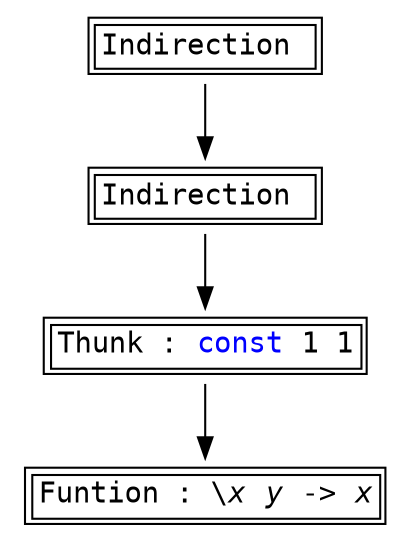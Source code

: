 digraph G {
node [ fontname=monospace, shape=plaintext ];
s0[label=<<TABLE ALIGN="LEFT"><TR><TD BALIGN="LEFT" ALIGN="LEFT">Funtion&nbsp;:&nbsp;\<I>x</I>&nbsp;<I>y</I>&nbsp;-&gt;&nbsp;<I>x</I><BR /></TD></TR></TABLE>>];
s0;
s1[label=<<TABLE ALIGN="LEFT"><TR><TD BALIGN="LEFT" ALIGN="LEFT">Indirection&nbsp;<BR /></TD></TR></TABLE>>];
s1 -> s2;
s2[label=<<TABLE ALIGN="LEFT"><TR><TD BALIGN="LEFT" ALIGN="LEFT">Indirection&nbsp;<BR /></TD></TR></TABLE>>];
s2 -> s3;
s3[label=<<TABLE ALIGN="LEFT"><TR><TD BALIGN="LEFT" ALIGN="LEFT">Thunk&nbsp;:&nbsp;<FONT COLOR="blue">const</FONT>&nbsp;1&nbsp;1<BR /></TD></TR></TABLE>>];
s3 -> s0;
}